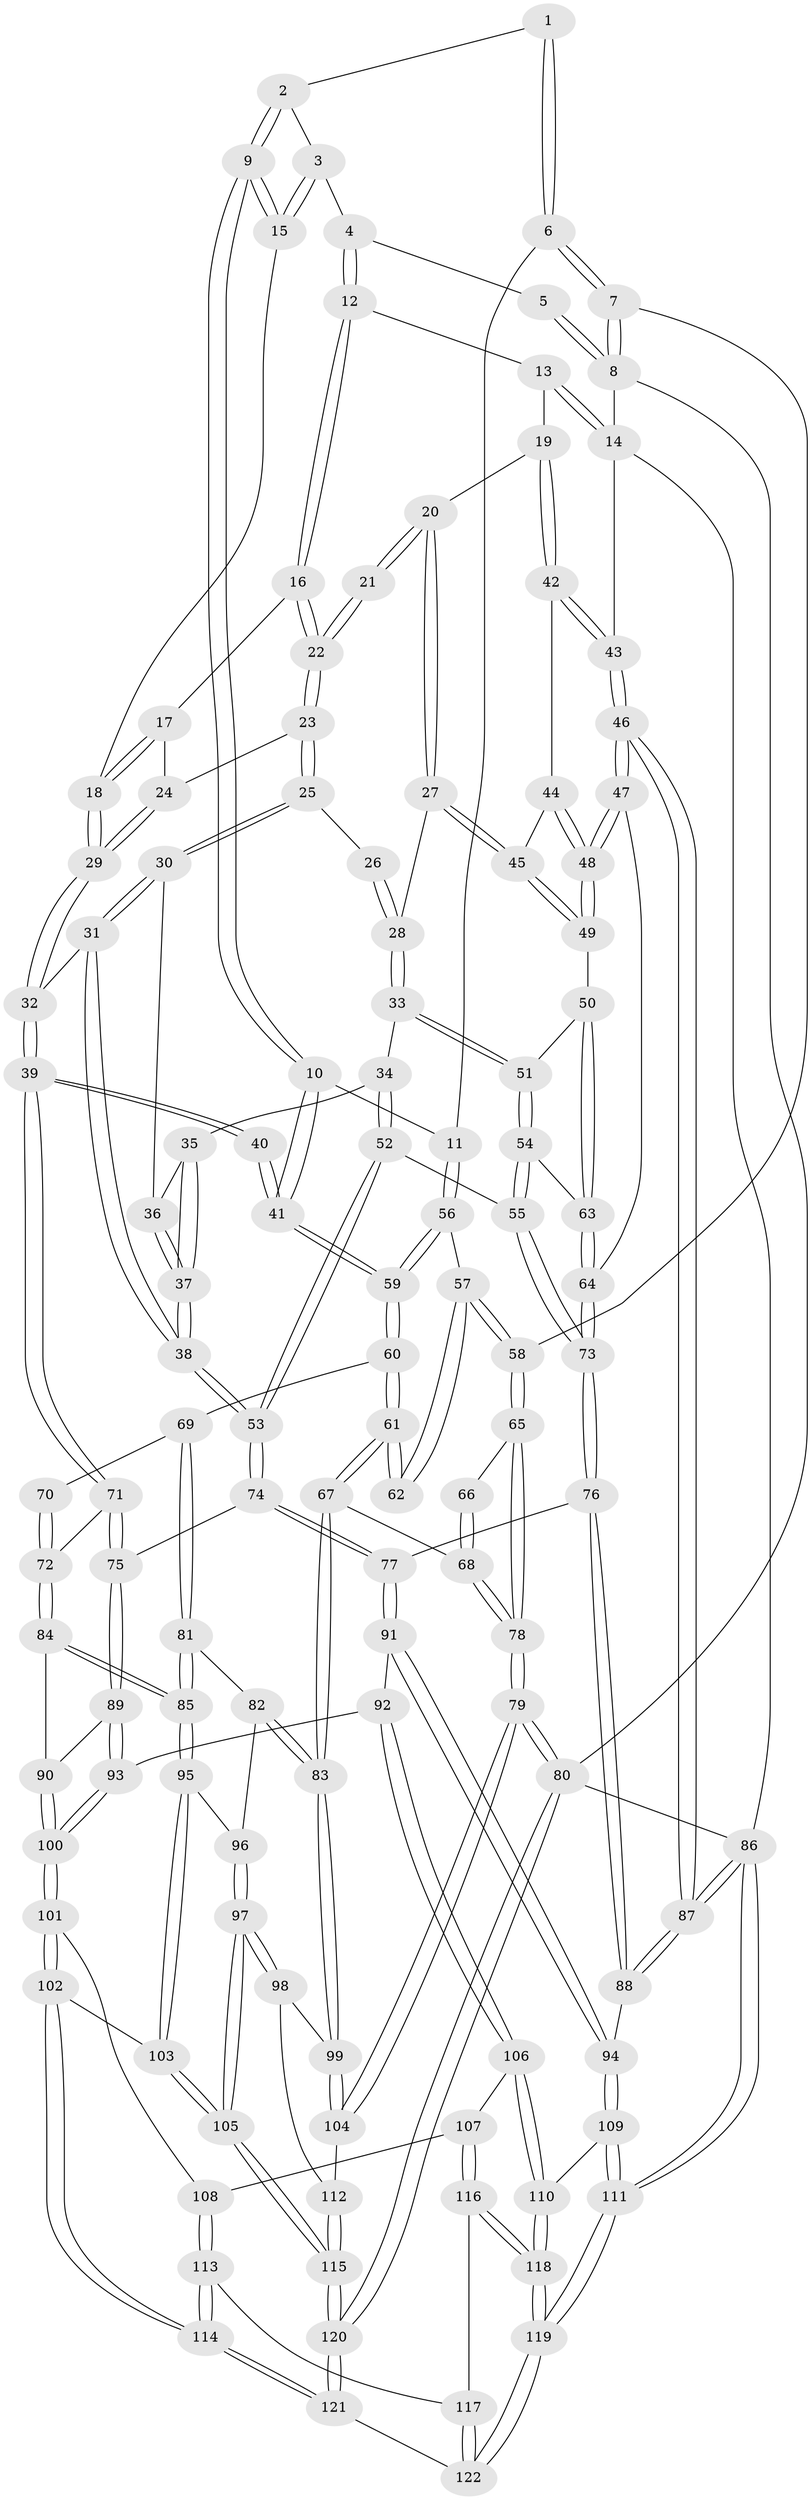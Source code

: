 // Generated by graph-tools (version 1.1) at 2025/11/02/27/25 16:11:52]
// undirected, 122 vertices, 302 edges
graph export_dot {
graph [start="1"]
  node [color=gray90,style=filled];
  1 [pos="+0.1672112601495165+0"];
  2 [pos="+0.34830343235845507+0.0387166051827614"];
  3 [pos="+0.44632743771514427+0.017597826337568904"];
  4 [pos="+0.5404556102981566+0"];
  5 [pos="+0.1550967938064058+0"];
  6 [pos="+0.24260916295017557+0.18306949889883659"];
  7 [pos="+0+0.08370099982855167"];
  8 [pos="+0+0"];
  9 [pos="+0.3487186711596093+0.19774448209912612"];
  10 [pos="+0.28883656518095496+0.22122724460351334"];
  11 [pos="+0.2754186168967117+0.223212240675336"];
  12 [pos="+0.7283959020729597+0"];
  13 [pos="+0.8721383321917864+0"];
  14 [pos="+1+0"];
  15 [pos="+0.396942425412696+0.18670442372316814"];
  16 [pos="+0.7203675030211063+0"];
  17 [pos="+0.5167352249825709+0.1287959864750024"];
  18 [pos="+0.41719461180548456+0.19167698935119717"];
  19 [pos="+0.929873873521007+0.2274171763130378"];
  20 [pos="+0.9251686769733711+0.22939082113477516"];
  21 [pos="+0.8761648000399315+0.18781128946351414"];
  22 [pos="+0.7246527423611572+0"];
  23 [pos="+0.6933540734478685+0.15169745614131971"];
  24 [pos="+0.6188143105062625+0.1992269361365833"];
  25 [pos="+0.7063288968538513+0.1800907377428003"];
  26 [pos="+0.7950353969780318+0.21275447234751985"];
  27 [pos="+0.8967180199463926+0.2732505703363197"];
  28 [pos="+0.8609083859308841+0.28929798604147094"];
  29 [pos="+0.5352931697758969+0.27854638556647626"];
  30 [pos="+0.70889930833761+0.19316843908350823"];
  31 [pos="+0.6251853057353064+0.38919971864339875"];
  32 [pos="+0.5603219749839631+0.37464190481714393"];
  33 [pos="+0.8405510883031833+0.30411703660873085"];
  34 [pos="+0.7952645253237051+0.30690485098651255"];
  35 [pos="+0.762601043293593+0.29193485549219533"];
  36 [pos="+0.7237510870995876+0.22163446425633823"];
  37 [pos="+0.6759231502841904+0.35890741021639233"];
  38 [pos="+0.6336436902321794+0.39334713023400836"];
  39 [pos="+0.5152094803784242+0.4139586186303486"];
  40 [pos="+0.45541947789138587+0.40187147048729843"];
  41 [pos="+0.43664691059331007+0.3873115416245292"];
  42 [pos="+1+0.19367245147617193"];
  43 [pos="+1+0.12607341463119984"];
  44 [pos="+1+0.3096861307515427"];
  45 [pos="+0.9437596478854287+0.36398578445451485"];
  46 [pos="+1+0.47508597331232577"];
  47 [pos="+1+0.46914217673120734"];
  48 [pos="+0.9754202935289185+0.38640891932547916"];
  49 [pos="+0.9447904330281449+0.3672008832004713"];
  50 [pos="+0.9068168105537836+0.39732089506519436"];
  51 [pos="+0.847561860749564+0.38281998552955443"];
  52 [pos="+0.7494705926194135+0.433482816422637"];
  53 [pos="+0.6916870019890335+0.45099051693908104"];
  54 [pos="+0.8291372799182153+0.4123975345843423"];
  55 [pos="+0.797734189640945+0.43828116096738917"];
  56 [pos="+0.2544720039105392+0.26518142942780437"];
  57 [pos="+0.09270689525195712+0.3216829445431132"];
  58 [pos="+0+0.15080629961975878"];
  59 [pos="+0.26016398832808707+0.3943804610115706"];
  60 [pos="+0.25993606044090417+0.3985235955689051"];
  61 [pos="+0.1134388546886313+0.4736302096505293"];
  62 [pos="+0.08514489756677882+0.3884985198682542"];
  63 [pos="+0.901733442258213+0.4447479907513256"];
  64 [pos="+0.9239822415366564+0.5199811619189345"];
  65 [pos="+0+0.313958099471087"];
  66 [pos="+0.026980687104853608+0.40077219270214226"];
  67 [pos="+0.05984151053948085+0.5919783426927121"];
  68 [pos="+0.0067799234812807325+0.5908896887289735"];
  69 [pos="+0.29030468440561064+0.45338067573623936"];
  70 [pos="+0.3795436791438341+0.43868861396380315"];
  71 [pos="+0.4893675431815014+0.531924230987615"];
  72 [pos="+0.4553396366118622+0.5735856172260692"];
  73 [pos="+0.889558342486733+0.5476322301757227"];
  74 [pos="+0.6928509826315367+0.5738514145790243"];
  75 [pos="+0.6892224598708839+0.5766456169800541"];
  76 [pos="+0.8862017461161655+0.5546979146904429"];
  77 [pos="+0.7918961355203532+0.6053640473151819"];
  78 [pos="+0+0.6019145848981687"];
  79 [pos="+0+1"];
  80 [pos="+0+1"];
  81 [pos="+0.29876600220883204+0.5235053428863945"];
  82 [pos="+0.18016074371644225+0.6086329061950607"];
  83 [pos="+0.10430495141635661+0.6209844731218173"];
  84 [pos="+0.43408692683734307+0.6050076150908186"];
  85 [pos="+0.42748723380796044+0.6067003222568202"];
  86 [pos="+1+1"];
  87 [pos="+1+0.745276118147521"];
  88 [pos="+0.9759245573749571+0.7029533831406856"];
  89 [pos="+0.6524658977301735+0.6437106583712886"];
  90 [pos="+0.4777515764312081+0.6407609422589254"];
  91 [pos="+0.8084187525346261+0.6940063736534663"];
  92 [pos="+0.6875194791553243+0.7508749086026486"];
  93 [pos="+0.6515399728772443+0.6906443360913564"];
  94 [pos="+0.8664756752912948+0.7628528588885692"];
  95 [pos="+0.3763089786924562+0.6790438609944779"];
  96 [pos="+0.22378980229413964+0.6386525643687334"];
  97 [pos="+0.3251009418605979+0.8226010038924964"];
  98 [pos="+0.15050380304217453+0.7672365298465093"];
  99 [pos="+0.13936170916443832+0.7590915589060794"];
  100 [pos="+0.5329883643126548+0.7537471316230145"];
  101 [pos="+0.5288997080674124+0.7845558396096962"];
  102 [pos="+0.3630655160172383+0.8374158371998561"];
  103 [pos="+0.331452185761091+0.8226105928400804"];
  104 [pos="+0.012104388771347183+0.863787246247545"];
  105 [pos="+0.3272417312348964+0.8236798108254625"];
  106 [pos="+0.6902135840346257+0.824052647368667"];
  107 [pos="+0.6190301389989432+0.8432261256754308"];
  108 [pos="+0.5649832391258436+0.8259623155147137"];
  109 [pos="+0.8437759322101465+0.8447678902744578"];
  110 [pos="+0.7035745247443113+0.8332519893125109"];
  111 [pos="+1+1"];
  112 [pos="+0.15179204093877974+0.8750263395929924"];
  113 [pos="+0.5144007164877544+0.9090125841999619"];
  114 [pos="+0.4405287923211432+0.9422482234867057"];
  115 [pos="+0.18615105436752513+1"];
  116 [pos="+0.609514305713499+0.9074490941117982"];
  117 [pos="+0.584298640928124+0.9494102294023508"];
  118 [pos="+0.7012708279178937+0.9752445012794781"];
  119 [pos="+0.7548212167758912+1"];
  120 [pos="+0.05553254857332538+1"];
  121 [pos="+0.46220575970902594+1"];
  122 [pos="+0.6065748538949906+1"];
  1 -- 2;
  1 -- 6;
  1 -- 6;
  2 -- 3;
  2 -- 9;
  2 -- 9;
  3 -- 4;
  3 -- 15;
  3 -- 15;
  4 -- 5;
  4 -- 12;
  4 -- 12;
  5 -- 8;
  5 -- 8;
  6 -- 7;
  6 -- 7;
  6 -- 11;
  7 -- 8;
  7 -- 8;
  7 -- 58;
  8 -- 14;
  8 -- 80;
  9 -- 10;
  9 -- 10;
  9 -- 15;
  9 -- 15;
  10 -- 11;
  10 -- 41;
  10 -- 41;
  11 -- 56;
  11 -- 56;
  12 -- 13;
  12 -- 16;
  12 -- 16;
  13 -- 14;
  13 -- 14;
  13 -- 19;
  14 -- 43;
  14 -- 86;
  15 -- 18;
  16 -- 17;
  16 -- 22;
  16 -- 22;
  17 -- 18;
  17 -- 18;
  17 -- 24;
  18 -- 29;
  18 -- 29;
  19 -- 20;
  19 -- 42;
  19 -- 42;
  20 -- 21;
  20 -- 21;
  20 -- 27;
  20 -- 27;
  21 -- 22;
  21 -- 22;
  22 -- 23;
  22 -- 23;
  23 -- 24;
  23 -- 25;
  23 -- 25;
  24 -- 29;
  24 -- 29;
  25 -- 26;
  25 -- 30;
  25 -- 30;
  26 -- 28;
  26 -- 28;
  27 -- 28;
  27 -- 45;
  27 -- 45;
  28 -- 33;
  28 -- 33;
  29 -- 32;
  29 -- 32;
  30 -- 31;
  30 -- 31;
  30 -- 36;
  31 -- 32;
  31 -- 38;
  31 -- 38;
  32 -- 39;
  32 -- 39;
  33 -- 34;
  33 -- 51;
  33 -- 51;
  34 -- 35;
  34 -- 52;
  34 -- 52;
  35 -- 36;
  35 -- 37;
  35 -- 37;
  36 -- 37;
  36 -- 37;
  37 -- 38;
  37 -- 38;
  38 -- 53;
  38 -- 53;
  39 -- 40;
  39 -- 40;
  39 -- 71;
  39 -- 71;
  40 -- 41;
  40 -- 41;
  41 -- 59;
  41 -- 59;
  42 -- 43;
  42 -- 43;
  42 -- 44;
  43 -- 46;
  43 -- 46;
  44 -- 45;
  44 -- 48;
  44 -- 48;
  45 -- 49;
  45 -- 49;
  46 -- 47;
  46 -- 47;
  46 -- 87;
  46 -- 87;
  47 -- 48;
  47 -- 48;
  47 -- 64;
  48 -- 49;
  48 -- 49;
  49 -- 50;
  50 -- 51;
  50 -- 63;
  50 -- 63;
  51 -- 54;
  51 -- 54;
  52 -- 53;
  52 -- 53;
  52 -- 55;
  53 -- 74;
  53 -- 74;
  54 -- 55;
  54 -- 55;
  54 -- 63;
  55 -- 73;
  55 -- 73;
  56 -- 57;
  56 -- 59;
  56 -- 59;
  57 -- 58;
  57 -- 58;
  57 -- 62;
  57 -- 62;
  58 -- 65;
  58 -- 65;
  59 -- 60;
  59 -- 60;
  60 -- 61;
  60 -- 61;
  60 -- 69;
  61 -- 62;
  61 -- 62;
  61 -- 67;
  61 -- 67;
  63 -- 64;
  63 -- 64;
  64 -- 73;
  64 -- 73;
  65 -- 66;
  65 -- 78;
  65 -- 78;
  66 -- 68;
  66 -- 68;
  67 -- 68;
  67 -- 83;
  67 -- 83;
  68 -- 78;
  68 -- 78;
  69 -- 70;
  69 -- 81;
  69 -- 81;
  70 -- 72;
  70 -- 72;
  71 -- 72;
  71 -- 75;
  71 -- 75;
  72 -- 84;
  72 -- 84;
  73 -- 76;
  73 -- 76;
  74 -- 75;
  74 -- 77;
  74 -- 77;
  75 -- 89;
  75 -- 89;
  76 -- 77;
  76 -- 88;
  76 -- 88;
  77 -- 91;
  77 -- 91;
  78 -- 79;
  78 -- 79;
  79 -- 80;
  79 -- 80;
  79 -- 104;
  79 -- 104;
  80 -- 120;
  80 -- 120;
  80 -- 86;
  81 -- 82;
  81 -- 85;
  81 -- 85;
  82 -- 83;
  82 -- 83;
  82 -- 96;
  83 -- 99;
  83 -- 99;
  84 -- 85;
  84 -- 85;
  84 -- 90;
  85 -- 95;
  85 -- 95;
  86 -- 87;
  86 -- 87;
  86 -- 111;
  86 -- 111;
  87 -- 88;
  87 -- 88;
  88 -- 94;
  89 -- 90;
  89 -- 93;
  89 -- 93;
  90 -- 100;
  90 -- 100;
  91 -- 92;
  91 -- 94;
  91 -- 94;
  92 -- 93;
  92 -- 106;
  92 -- 106;
  93 -- 100;
  93 -- 100;
  94 -- 109;
  94 -- 109;
  95 -- 96;
  95 -- 103;
  95 -- 103;
  96 -- 97;
  96 -- 97;
  97 -- 98;
  97 -- 98;
  97 -- 105;
  97 -- 105;
  98 -- 99;
  98 -- 112;
  99 -- 104;
  99 -- 104;
  100 -- 101;
  100 -- 101;
  101 -- 102;
  101 -- 102;
  101 -- 108;
  102 -- 103;
  102 -- 114;
  102 -- 114;
  103 -- 105;
  103 -- 105;
  104 -- 112;
  105 -- 115;
  105 -- 115;
  106 -- 107;
  106 -- 110;
  106 -- 110;
  107 -- 108;
  107 -- 116;
  107 -- 116;
  108 -- 113;
  108 -- 113;
  109 -- 110;
  109 -- 111;
  109 -- 111;
  110 -- 118;
  110 -- 118;
  111 -- 119;
  111 -- 119;
  112 -- 115;
  112 -- 115;
  113 -- 114;
  113 -- 114;
  113 -- 117;
  114 -- 121;
  114 -- 121;
  115 -- 120;
  115 -- 120;
  116 -- 117;
  116 -- 118;
  116 -- 118;
  117 -- 122;
  117 -- 122;
  118 -- 119;
  118 -- 119;
  119 -- 122;
  119 -- 122;
  120 -- 121;
  120 -- 121;
  121 -- 122;
}
